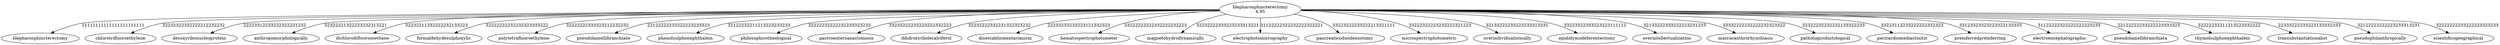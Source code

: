 digraph _23_ {
	graph [bb="0,0,6730.9,143.61"];
	node [label="\N"];
	subgraph _23__blepharosphincterectomy11111111111111111111111 {
		blepharosphincterectomy_	[height=0.5,
			label=blepharosphincterectomy,
			pos="329.96,18",
			width=2.9016];
	}
	subgraph _23__blepharosphincterectomy32232322332222212232232 {
		chlorotrifluoroethylene_	[height=0.5,
			label=chlorotrifluoroethylene,
			pos="546.96,18",
			width=2.6243];
	}
	subgraph _23__blepharosphincterectomy22223312233222322231232 {
		desoxyribonucleoprotein_	[height=0.5,
			label=desoxyribonucleoprotein,
			pos="761.96,18",
			width=2.86];
	}
	subgraph _23__blepharosphincterectomy32322221322223232313221 {
		anthropomorphologically_	[height=0.5,
			label=anthropomorphologically,
			pos="103.96,18",
			width=2.8877];
	}
	subgraph _23__blepharosphincterectomy32232211332222232133223 {
		dichlorodifluoromethane_	[height=0.5,
			label=dichlorodifluoromethane,
			pos="983.96,18",
			width=2.8184];
	}
	subgraph _23__blepharosphincterectomy32222222232232323333222 {
		formaldehydesulphoxylic_	[height=0.5,
			label=formaldehydesulphoxylic,
			pos="2312,18",
			width=2.8877];
	}
	subgraph _23__blepharosphincterectomy32222222333323212232232 {
		polytetrafluoroethylene_	[height=0.5,
			label=polytetrafluoroethylene,
			pos="5154,18",
			width=2.6521];
	}
	subgraph _23__blepharosphincterectomy22122222233222223233323 {
		pseudolamellibranchiate_	[height=0.5,
			label=pseudolamellibranchiate,
			pos="5787,18",
			width=2.7491];
	}
	subgraph _23__blepharosphincterectomy32122232211213223233233 {
		phenolsulphonephthalein_	[height=0.5,
			label=phenolsulphonephthalein,
			pos="4723,18",
			width=2.8323];
	}
	subgraph _23__blepharosphincterectomy32222232222232233323233 {
		philosophicotheological_	[height=0.5,
			label=philosophicotheological,
			pos="4942,18",
			width=2.7491];
	}
	subgraph _23__blepharosphincterectomy33233222233223222332223 {
		gastroenteroanastomosis_	[height=0.5,
			label=gastroenteroanastomosis,
			pos="2536,18",
			width=2.8461];
	}
	subgraph _23__blepharosphincterectomy32232222332231322323232 {
		dihdroxycholecalciferol_	[height=0.5,
			label=dihdroxycholecalciferol,
			pos="1201,18",
			width=2.7214];
	}
	subgraph _23__blepharosphincterectomy22233233233223121332323 {
		disestablismentarianism_	[height=0.5,
			label=disestablismentarianism,
			pos="1414,18",
			width=2.7075];
	}
	subgraph _23__blepharosphincterectomy33222222222332222232223 {
		hematospectrophotometer_	[height=0.5,
			label=hematospectrophotometer,
			pos="2764,18",
			width=2.9986];
	}
	subgraph _23__blepharosphincterectomy32232222333223233313221 {
		magnetohydrodynamically_	[height=0.5,
			label=magnetohydrodynamically,
			pos="3220,18",
			width=2.9986];
	}
	subgraph _23__blepharosphincterectomy31122222322232222322221 {
		electrophotomicrography_	[height=0.5,
			label=electrophotomicrography,
			pos="1853,18",
			width=2.9016];
	}
	subgraph _23__blepharosphincterectomy33223222233222213321111 {
		pancreaticoduodenostomy_	[height=0.5,
			label=pancreaticoduodenostomy,
			pos="4078,18",
			width=3.0402];
	}
	subgraph _23__blepharosphincterectomy33222322223232222321223 {
		microspectrophotometric_	[height=0.5,
			label=microspectrophotometric,
			pos="3451,18",
			width=2.9154];
	}
	subgraph _23__blepharosphincterectomy32133222233223233313331 {
		overindividualistically_	[height=0.5,
			label=overindividualistically,
			pos="3664,18",
			width=2.4996];
	}
	subgraph _23__blepharosphincterectomy33223322333223223111111 {
		epididymodeferentectomy_	[height=0.5,
			label=epididymodeferentectomy,
			pos="2083,18",
			width=2.9847];
	}
	subgraph _23__blepharosphincterectomy32133222333222223231233 {
		overintellectualization_	[height=0.5,
			label=overintellectualization,
			pos="3861,18",
			width=2.4857];
	}
	subgraph _23__blepharosphincterectomy33332222232222232323322 {
		macracanthrorhynchiasis_	[height=0.5,
			label=macracanthrorhynchiasis,
			pos="2992,18",
			width=2.8461];
	}
	subgraph _23__blepharosphincterectomy32322232232232133322233 {
		pathologicohistological_	[height=0.5,
			label=pathologicohistological,
			pos="4302,18",
			width=2.6798];
	}
	subgraph _23__blepharosphincterectomy33223112233222222332323 {
		pericardiomediastinitis_	[height=0.5,
			label=pericardiomediastinitis,
			pos="4510,18",
			width=2.5966];
	}
	subgraph _23__blepharosphincterectomy33123323323223322133333 {
		preinferredpreinferring_	[height=0.5,
			label=preinferredpreinferring,
			pos="5361,18",
			width=2.5966];
	}
	subgraph _23__blepharosphincterectomy31122222322222222223233 {
		electroencephalographic_	[height=0.5,
			label=electroencephalographic,
			pos="1630,18",
			width=2.7907];
	}
	subgraph _23__blepharosphincterectomy22122222233222223333323 {
		pseudolamellibranchiata_	[height=0.5,
			label=pseudolamellibranchiata,
			pos="5571,18",
			width=2.7491];
	}
	subgraph _23__blepharosphincterectomy32222232211213223332222 {
		thymolsulphonephthalein_	[height=0.5,
			label=thymolsulphonephthalein,
			pos="6431,18",
			width=2.8461];
	}
	subgraph _23__blepharosphincterectomy22333222233223133332333 {
		transubstantiationalist_	[height=0.5,
			label=transubstantiationalist,
			pos="6641,18",
			width=2.4996];
	}
	subgraph _23__blepharosphincterectomy32122222222223233313231 {
		pseudophilanthropically_	[height=0.5,
			label=pseudophilanthropically,
			pos="6003,18",
			width=2.7491];
	}
	subgraph _23__blepharosphincterectomy32222222233222223323233 {
		scientificogeographical_	[height=0.5,
			label=scientificogeographical,
			pos="6215,18",
			width=2.6521];
	}
	_23__blepharosphincterectomy	[height=0.77585,
		label="blepharosphincterectomy
4.95",
		pos="3451,115.68",
		width=3.0838];
	_23__blepharosphincterectomy -> anthropomorphologically_	[label=32322221322223232313221,
		lp="339.58,61.875",
		pos="e,142.7,35.041 3339.8,114.04 2793.9,110.77 416.42,95.141 261.71,69.75 224.21,63.596 183.42,50.285 152.71,38.839"];
	_23__blepharosphincterectomy -> blepharosphincterectomy_	[label=11111111111111111111111,
		lp="557.58,61.875",
		pos="e,367.27,35.282 3339.6,115.05 2833.8,116.43 764.96,118.99 479.71,69.75 444.38,63.652 406.12,50.567 377.12,39.212"];
	_23__blepharosphincterectomy -> chlorotrifluoroethylene_	[label=32232322332222212232232,
		lp="775.58,61.875",
		pos="e,583.92,35.02 3339.8,114.89 2857.8,115.5 960.58,115.02 697.71,69.75 661.92,63.588 623.12,50.366 593.85,38.963"];
	_23__blepharosphincterectomy -> desoxyribonucleoprotein_	[label=22223312233222322231232,
		lp="994.58,61.875",
		pos="e,800.26,35.126 3339.5,114.66 2881.6,114.33 1157.2,110.36 916.71,69.75 880.17,63.579 840.49,50.427 810.46,39.059"];
	_23__blepharosphincterectomy -> dichlorodifluoromethane_	[label=32232211332222232133223,
		lp="1212.6,61.875",
		pos="e,1021.2,35.11 3339.7,114.51 2907.5,113.59 1352.7,107.64 1134.7,69.75 1099.1,63.554 1060.4,50.402 1031.2,39.04"];
	_23__blepharosphincterectomy -> dihdroxycholecalciferol_	[label=32232222332231322323232,
		lp="1430.6,61.875",
		pos="e,1238.5,35.087 3339.6,114.26 2933.9,112.44 1548.5,103.77 1352.7,69.75 1316.8,63.516 1277.9,50.366 1248.5,39.013"];
	_23__blepharosphincterectomy -> disestablismentarianism_	[label=22233233233223121332323,
		lp="1652.6,61.875",
		pos="e,1453.5,34.926 3339.9,113.84 2963.3,110.75 1748.2,98.611 1574.7,69.75 1536.6,63.406 1495,50.101 1463.7,38.705"];
	_23__blepharosphincterectomy -> electroencephalographic_	[label=31122222322222222223233,
		lp="1877.6,61.875",
		pos="e,1671.4,34.754 3339.9,113.35 2994.1,108.98 1950.5,93.914 1799.7,69.75 1759.3,63.274 1715,49.814 1681.8,38.382"];
	_23__blepharosphincterectomy -> electrophotomicrography_	[label=31122222322232222322221,
		lp="2104.6,61.875",
		pos="e,1895.8,34.817 3339.6,114.79 3050,114.51 2278.8,109.88 2026.7,69.75 1985.4,63.169 1940,49.694 1906,38.282"];
	_23__blepharosphincterectomy -> epididymodeferentectomy_	[label=33223322333223223111111,
		lp="2329.6,61.875",
		pos="e,2125.2,34.999 3339.7,114.12 3083.6,112.26 2458.9,104.21 2251.7,69.75 2211.9,63.138 2168.4,49.891 2135.5,38.589"];
	_23__blepharosphincterectomy -> formaldehydesulphoxylic_	[label=32222222232232323333222,
		lp="2551.6,61.875",
		pos="e,2352.4,34.914 3340,113.17 3120.3,109.6 2637.1,98.635 2473.7,69.75 2435.7,63.029 2394.2,49.871 2362.7,38.638"];
	_23__blepharosphincterectomy -> gastroenteroanastomosis_	[label=33233222233223222332223,
		lp="2772.6,61.875",
		pos="e,2576.4,35.011 3340.7,111.52 3161.5,105.81 2815.3,92.236 2694.7,69.75 2657.7,62.839 2617.2,49.82 2586.4,38.698"];
	_23__blepharosphincterectomy -> hematospectrophotometer_	[label=33222222222332222232223,
		lp="2982.6,61.875",
		pos="e,2800.8,35.323 3339.8,114.08 3228.6,111.5 3053,101.99 2904.7,69.75 2872.5,62.753 2837.7,50.237 2810.7,39.385"];
	_23__blepharosphincterectomy -> macracanthrorhynchiasis_	[label=33332222232222232323322,
		lp="3183.6,61.875",
		pos="e,3022.4,35.518 3343.2,108.72 3274.3,102.95 3183.5,91.667 3105.7,69.75 3080.4,62.614 3053.4,50.791 3032.1,40.351"];
	_23__blepharosphincterectomy -> magnetohydrodynamically_	[label=32232222333223233313221,
		lp="3369.6,61.875",
		pos="e,3240.1,36.108 3367.6,96.891 3342.5,90.04 3315.4,81.072 3291.7,69.75 3276.6,62.558 3261.3,52.24 3248.8,42.784"];
	_23__blepharosphincterectomy -> microspectrophotometric_	[label=33222322223232222321223,
		lp="3528.6,61.875",
		pos="e,3451,36.469 3451,87.262 3451,74.748 3451,59.938 3451,47.317"];
	_23__blepharosphincterectomy -> overindividualistically_	[label=32133222233223233313331,
		lp="3709.6,61.875",
		pos="e,3650,35.835 3538.1,98.088 3562.3,91.374 3588,82.181 3610,69.75 3621.9,62.988 3633.3,53.042 3642.5,43.744"];
	_23__blepharosphincterectomy -> overintellectualization_	[label=32133222333222223231233,
		lp="3895.6,61.875",
		pos="e,3842.9,36.024 3562,113.73 3630.2,109.85 3718.1,98.799 3791,69.75 3806.7,63.488 3822.1,52.909 3834.5,43.026"];
	_23__blepharosphincterectomy -> pancreaticoduodenostomy_	[label=33223222233222213321111,
		lp="4095.6,61.875",
		pos="e,4051.7,35.72 3560.3,110.21 3691,104.02 3901.3,91.123 3977,69.75 3999.8,63.297 4023.6,51.617 4042.3,41.088"];
	_23__blepharosphincterectomy -> pathologicohistological_	[label=32322232232232133322233,
		lp="4304.6,61.875",
		pos="e,4270,35.345 3561.6,112.2 3735.1,107.57 4063.1,95.65 4177,69.75 4205.7,63.202 4236.5,50.806 4260.3,39.904"];
	_23__blepharosphincterectomy -> pericardiomediastinitis_	[label=33223112233222222332323,
		lp="4513.6,61.875",
		pos="e,4478.6,35.354 3562.3,114.05 3775.1,112.07 4232.2,103.86 4386,69.75 4414.7,63.382 4445.3,50.925 4468.9,39.946"];
	_23__blepharosphincterectomy -> phenolsulphonephthalein_	[label=32122232211213223233233,
		lp="4723.6,61.875",
		pos="e,4690.5,35.429 3562.4,115.07 3810.2,115.17 4400.2,110.92 4595,69.75 4624.5,63.498 4656.1,51.042 4680.5,40.035"];
	_23__blepharosphincterectomy -> philosophicotheological_	[label=32222232222232233323233,
		lp="4936.6,61.875",
		pos="e,4907.7,35.227 3561.9,113.04 3863.6,108.3 4684.8,93.36 4805,69.75 4836.9,63.47 4871.3,50.715 4897.6,39.564"];
	_23__blepharosphincterectomy -> polytetrafluoroethylene_	[label=32222222333323212232232,
		lp="5149.6,61.875",
		pos="e,5119.9,35.274 3562,113.6 3895.8,110.05 4876.5,97.388 5018,69.75 5049.7,63.544 5083.9,50.789 5110,39.619"];
	_23__blepharosphincterectomy -> preinferredpreinferring_	[label=33123323323223322133333,
		lp="5360.6,61.875",
		pos="e,5328.5,35.314 3562,114.11 3925.9,111.93 5068.3,102.51 5231,69.75 5261.3,63.634 5293.8,50.964 5318.7,39.815"];
	_23__blepharosphincterectomy -> pseudolamellibranchiata_	[label=22122222233222223333323,
		lp="5570.6,61.875",
		pos="e,5538.5,35.465 3562.4,114.45 3954.6,113.32 5258,106.78 5442,69.75 5472,63.696 5504.1,51.093 5528.8,39.961"];
	_23__blepharosphincterectomy -> pseudolamellibranchiate_	[label=22122222233222223233323,
		lp="5783.6,61.875",
		pos="e,5753.2,35.358 3562.4,114.61 3981,114.06 5446.4,109.28 5652,69.75 5683.5,63.676 5717.4,50.921 5743.3,39.718"];
	_23__blepharosphincterectomy -> pseudophilanthropically_	[label=32122222222223233313231,
		lp="5997.6,61.875",
		pos="e,5968.7,35.25 3562.4,114.79 4006.4,114.91 5637.5,112.43 5865,69.75 5897.4,63.655 5932.4,50.745 5958.9,39.473"];
	_23__blepharosphincterectomy -> scientificogeographical_	[label=32222222233222223323233,
		lp="6210.6,61.875",
		pos="e,6181.2,35.266 3562.2,115 4030.5,116.05 5829.7,116.94 6079,69.75 6110.9,63.707 6145.1,50.884 6171.3,39.641"];
	_23__blepharosphincterectomy -> thymolsulphonephthalein_	[label=32222232211213223332222,
		lp="6424.6,61.875",
		pos="e,6396.2,35.403 3562,113.96 4070.1,110.53 6155.7,94.955 6292,69.75 6324.5,63.72 6359.6,50.878 6386.3,39.622"];
	_23__blepharosphincterectomy -> transubstantiationalist_	[label=22333222233223133332333,
		lp="6636.6,61.875",
		pos="e,6607.8,35.166 3562.2,114.12 4094.3,111.28 6358.8,97.607 6506,69.75 6537.8,63.725 6571.9,50.835 6597.9,39.554"];
}
